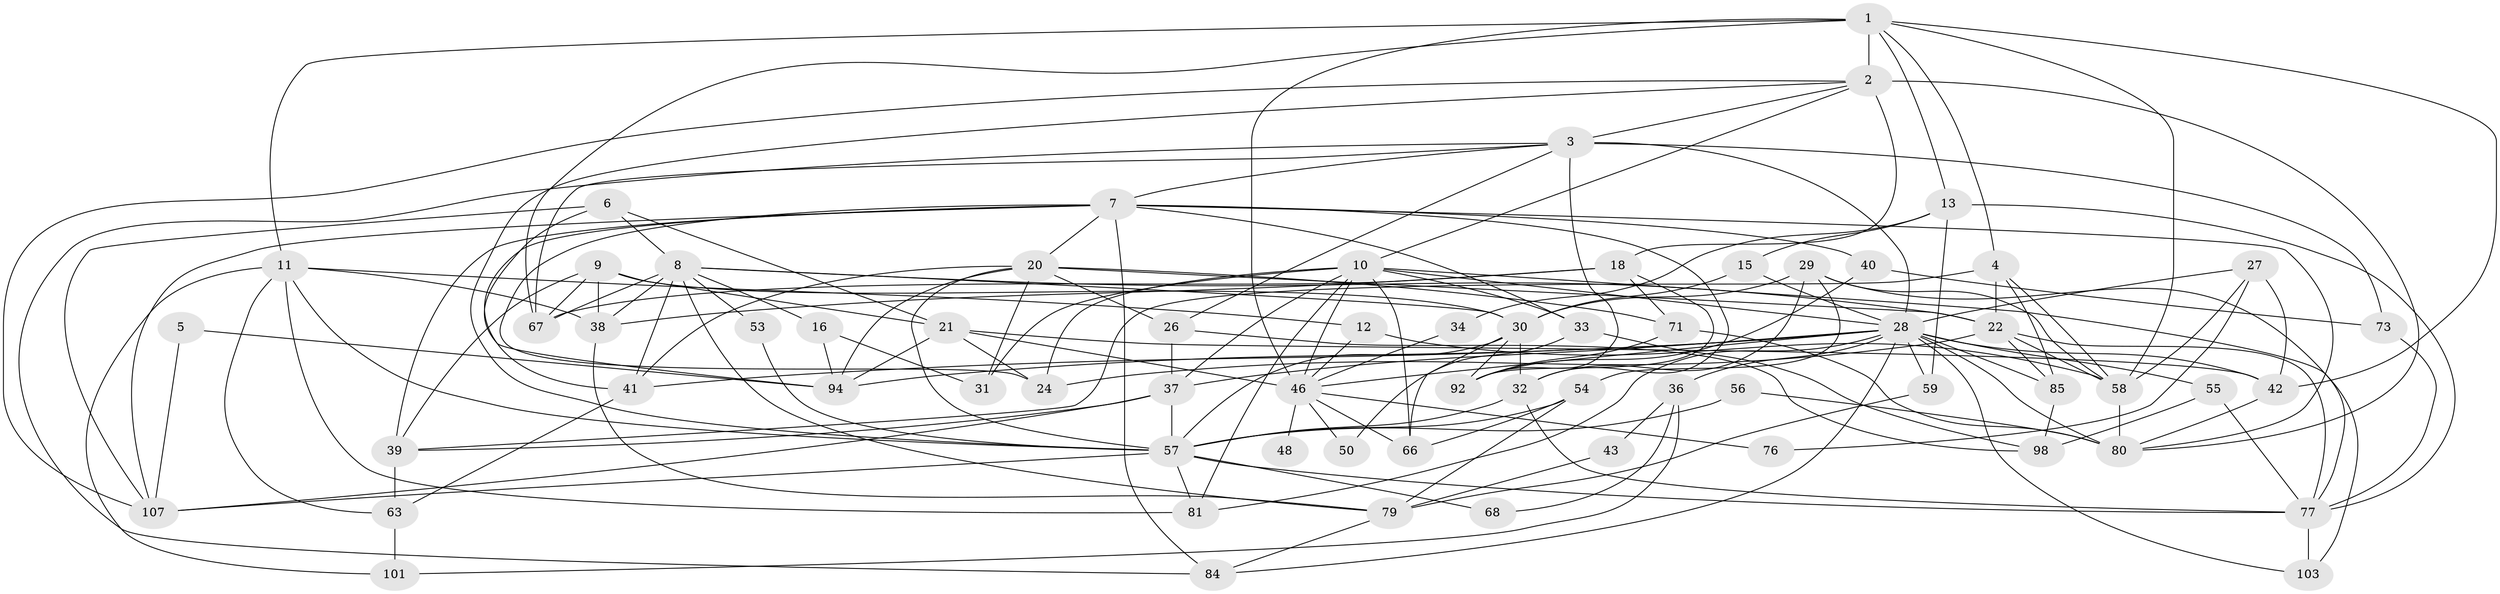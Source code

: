 // original degree distribution, {4: 0.27927927927927926, 3: 0.22522522522522523, 6: 0.11711711711711711, 2: 0.16216216216216217, 5: 0.17117117117117117, 7: 0.036036036036036036, 8: 0.009009009009009009}
// Generated by graph-tools (version 1.1) at 2025/18/03/04/25 18:18:36]
// undirected, 66 vertices, 169 edges
graph export_dot {
graph [start="1"]
  node [color=gray90,style=filled];
  1 [super="+14"];
  2 [super="+100+89"];
  3 [super="+102+61"];
  4 [super="+93"];
  5;
  6;
  7 [super="+51+17"];
  8 [super="+45+60+87"];
  9;
  10 [super="+70+19+44"];
  11 [super="+25"];
  12;
  13;
  15;
  16;
  18 [super="+23"];
  20 [super="+104"];
  21 [super="+69"];
  22 [super="+106"];
  24;
  26;
  27;
  28 [super="+95+35"];
  29;
  30 [super="+62"];
  31;
  32 [super="+65"];
  33;
  34;
  36;
  37 [super="+52"];
  38 [super="+88"];
  39 [super="+75+105"];
  40;
  41;
  42 [super="+47"];
  43;
  46 [super="+110+64"];
  48;
  50;
  53;
  54;
  55;
  56;
  57 [super="+72"];
  58 [super="+91+96"];
  59;
  63;
  66;
  67;
  68;
  71;
  73;
  76;
  77 [super="+99+86"];
  79;
  80;
  81 [super="+108"];
  84 [super="+109"];
  85;
  92 [super="+97"];
  94;
  98;
  101;
  103;
  107;
  1 -- 42;
  1 -- 67;
  1 -- 4;
  1 -- 58;
  1 -- 13;
  1 -- 2 [weight=2];
  1 -- 46;
  1 -- 11;
  2 -- 57;
  2 -- 3;
  2 -- 80;
  2 -- 18;
  2 -- 10;
  2 -- 107;
  3 -- 67;
  3 -- 73;
  3 -- 28 [weight=2];
  3 -- 26;
  3 -- 84;
  3 -- 92;
  3 -- 7;
  4 -- 85;
  4 -- 22;
  4 -- 39;
  4 -- 58;
  5 -- 107;
  5 -- 94;
  6 -- 107;
  6 -- 8;
  6 -- 94;
  6 -- 21;
  7 -- 24;
  7 -- 39 [weight=2];
  7 -- 20;
  7 -- 40;
  7 -- 80;
  7 -- 32;
  7 -- 33;
  7 -- 84;
  7 -- 41;
  7 -- 107;
  8 -- 16;
  8 -- 67;
  8 -- 53;
  8 -- 79;
  8 -- 30;
  8 -- 41;
  8 -- 38;
  8 -- 22;
  9 -- 67;
  9 -- 21;
  9 -- 30;
  9 -- 39;
  9 -- 38;
  10 -- 31;
  10 -- 66;
  10 -- 81;
  10 -- 103;
  10 -- 46;
  10 -- 37;
  10 -- 24;
  10 -- 33;
  10 -- 28;
  11 -- 63;
  11 -- 12;
  11 -- 81;
  11 -- 101;
  11 -- 38;
  11 -- 57;
  12 -- 58;
  12 -- 46;
  13 -- 59;
  13 -- 15;
  13 -- 34;
  13 -- 77;
  15 -- 30;
  15 -- 28;
  16 -- 31;
  16 -- 94;
  18 -- 67;
  18 -- 92;
  18 -- 71;
  18 -- 38;
  20 -- 22;
  20 -- 71;
  20 -- 41;
  20 -- 26;
  20 -- 94;
  20 -- 31;
  20 -- 57;
  21 -- 94;
  21 -- 24;
  21 -- 46;
  21 -- 42;
  22 -- 85;
  22 -- 24;
  22 -- 77;
  22 -- 58;
  26 -- 37;
  26 -- 98;
  27 -- 42;
  27 -- 76;
  27 -- 28;
  27 -- 58;
  28 -- 41;
  28 -- 42;
  28 -- 103;
  28 -- 80;
  28 -- 84;
  28 -- 81;
  28 -- 46;
  28 -- 36;
  28 -- 37 [weight=2];
  28 -- 85;
  28 -- 55;
  28 -- 59;
  28 -- 94;
  29 -- 54;
  29 -- 32;
  29 -- 58 [weight=2];
  29 -- 30;
  29 -- 77;
  30 -- 92;
  30 -- 66;
  30 -- 32;
  30 -- 57;
  32 -- 57;
  32 -- 77;
  33 -- 50;
  33 -- 98;
  34 -- 46 [weight=2];
  36 -- 101;
  36 -- 43;
  36 -- 68;
  37 -- 107;
  37 -- 39;
  37 -- 57;
  38 -- 79;
  39 -- 63;
  40 -- 92;
  40 -- 73;
  41 -- 63;
  42 -- 80;
  43 -- 79;
  46 -- 48 [weight=2];
  46 -- 66;
  46 -- 76;
  46 -- 50;
  53 -- 57;
  54 -- 66;
  54 -- 79;
  54 -- 57;
  55 -- 98;
  55 -- 77;
  56 -- 80;
  56 -- 57;
  57 -- 107;
  57 -- 68;
  57 -- 77;
  57 -- 81;
  58 -- 80;
  59 -- 79;
  63 -- 101;
  71 -- 80;
  71 -- 92;
  73 -- 77;
  77 -- 103;
  79 -- 84;
  85 -- 98;
}
